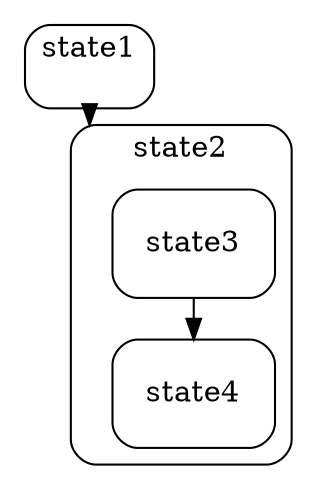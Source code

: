 digraph Test 
{
    compound = true;

    subgraph cluster_cm1 {
      style = rounded
      label = state1
      cm1_C [style=invis, shape = plaintext, label="", height=0, width=0]; 
    }

    subgraph cluster_cm2 {
      style = rounded
      label = state2
      cm2_C [ style=invis, shape = plaintext, label="", height=0, width=0 ]; 

      subgraph cluster_cm3 {
        style = rounded
        label = ""
        cm3_C [ label = "state3", shape = plaintext ];
      }

      subgraph cluster_cm4 {
        style = rounded
        label = ""
        cm4_C [ label = "state4", shape = plaintext ];
      }

       cm3_C -> cm4_C [ltail=cluster_cm3 lhead=cluster_cm4 ];
    }

    cm1_C -> cm2_C [ltail=cluster_cm1 lhead=cluster_cm2];


}

